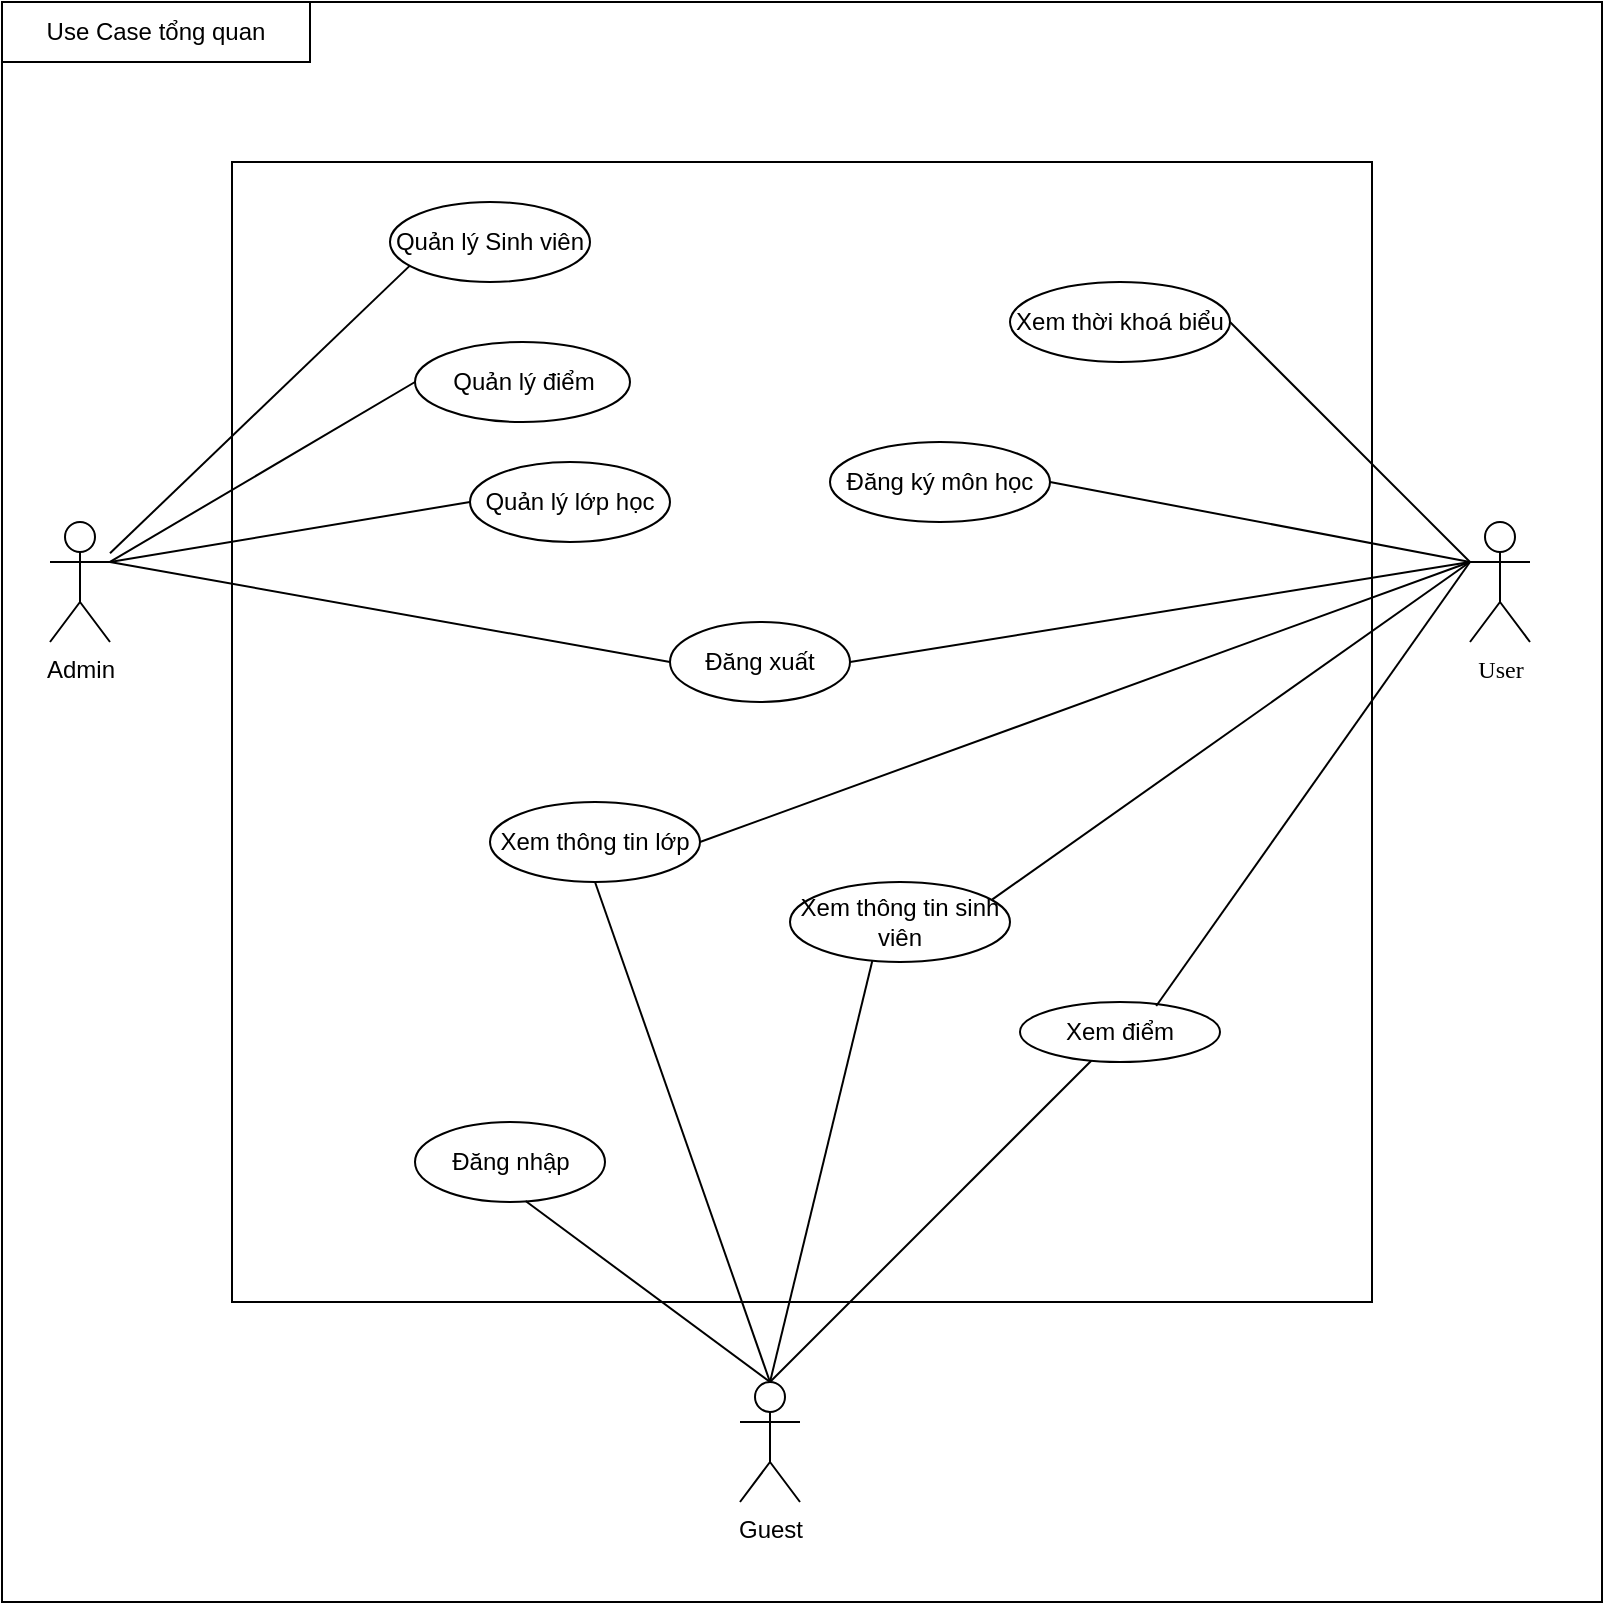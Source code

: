 <mxfile version="14.1.3" type="github">
  <diagram id="PffN_bsT8aRa2yTWeAjf" name="Page-1">
    <mxGraphModel dx="723" dy="1038" grid="1" gridSize="10" guides="1" tooltips="1" connect="1" arrows="1" fold="1" page="1" pageScale="1" pageWidth="850" pageHeight="1100" math="0" shadow="0">
      <root>
        <mxCell id="0" />
        <mxCell id="1" parent="0" />
        <mxCell id="FO0kSoWle8GfFxJRI_Om-18" value="" style="whiteSpace=wrap;html=1;aspect=fixed;" vertex="1" parent="1">
          <mxGeometry x="656" y="250" width="800" height="800" as="geometry" />
        </mxCell>
        <mxCell id="FO0kSoWle8GfFxJRI_Om-19" value="Admin" style="shape=umlActor;verticalLabelPosition=bottom;verticalAlign=top;html=1;outlineConnect=0;" vertex="1" parent="1">
          <mxGeometry x="680" y="510" width="30" height="60" as="geometry" />
        </mxCell>
        <mxCell id="FO0kSoWle8GfFxJRI_Om-20" value="" style="whiteSpace=wrap;html=1;aspect=fixed;" vertex="1" parent="1">
          <mxGeometry x="771" y="330" width="570" height="570" as="geometry" />
        </mxCell>
        <object label="User" id="FO0kSoWle8GfFxJRI_Om-21">
          <mxCell style="shape=umlActor;verticalLabelPosition=bottom;verticalAlign=top;html=1;outlineConnect=0;fontFamily=Times New Roman;" vertex="1" parent="1">
            <mxGeometry x="1390" y="510" width="30" height="60" as="geometry" />
          </mxCell>
        </object>
        <mxCell id="FO0kSoWle8GfFxJRI_Om-22" value="Đăng xuất" style="ellipse;whiteSpace=wrap;html=1;" vertex="1" parent="1">
          <mxGeometry x="990" y="560" width="90" height="40" as="geometry" />
        </mxCell>
        <mxCell id="FO0kSoWle8GfFxJRI_Om-23" value="" style="endArrow=none;html=1;entryX=0;entryY=0.5;entryDx=0;entryDy=0;" edge="1" parent="1" target="FO0kSoWle8GfFxJRI_Om-22">
          <mxGeometry width="50" height="50" relative="1" as="geometry">
            <mxPoint x="710" y="530" as="sourcePoint" />
            <mxPoint x="1250" y="630" as="targetPoint" />
          </mxGeometry>
        </mxCell>
        <mxCell id="FO0kSoWle8GfFxJRI_Om-24" value="" style="endArrow=none;html=1;exitX=1;exitY=0.5;exitDx=0;exitDy=0;entryX=0;entryY=0.333;entryDx=0;entryDy=0;entryPerimeter=0;" edge="1" parent="1" source="FO0kSoWle8GfFxJRI_Om-22" target="FO0kSoWle8GfFxJRI_Om-21">
          <mxGeometry width="50" height="50" relative="1" as="geometry">
            <mxPoint x="1200" y="680" as="sourcePoint" />
            <mxPoint x="1380" y="531" as="targetPoint" />
          </mxGeometry>
        </mxCell>
        <mxCell id="FO0kSoWle8GfFxJRI_Om-25" value="" style="endArrow=none;html=1;entryX=0.102;entryY=0.789;entryDx=0;entryDy=0;entryPerimeter=0;" edge="1" parent="1" source="FO0kSoWle8GfFxJRI_Om-19" target="FO0kSoWle8GfFxJRI_Om-28">
          <mxGeometry width="50" height="50" relative="1" as="geometry">
            <mxPoint x="710" y="526" as="sourcePoint" />
            <mxPoint x="830" y="510" as="targetPoint" />
          </mxGeometry>
        </mxCell>
        <mxCell id="FO0kSoWle8GfFxJRI_Om-26" value="Đăng nhập" style="ellipse;whiteSpace=wrap;html=1;" vertex="1" parent="1">
          <mxGeometry x="862.5" y="810" width="95" height="40" as="geometry" />
        </mxCell>
        <mxCell id="FO0kSoWle8GfFxJRI_Om-27" value="Guest" style="shape=umlActor;verticalLabelPosition=bottom;verticalAlign=top;html=1;outlineConnect=0;" vertex="1" parent="1">
          <mxGeometry x="1025" y="940" width="30" height="60" as="geometry" />
        </mxCell>
        <mxCell id="FO0kSoWle8GfFxJRI_Om-28" value="Quản lý Sinh viên" style="ellipse;whiteSpace=wrap;html=1;" vertex="1" parent="1">
          <mxGeometry x="850" y="350" width="100" height="40" as="geometry" />
        </mxCell>
        <mxCell id="FO0kSoWle8GfFxJRI_Om-29" value="Quản lý điểm" style="ellipse;whiteSpace=wrap;html=1;" vertex="1" parent="1">
          <mxGeometry x="862.5" y="420" width="107.5" height="40" as="geometry" />
        </mxCell>
        <mxCell id="FO0kSoWle8GfFxJRI_Om-30" value="Quản lý lớp học" style="ellipse;whiteSpace=wrap;html=1;" vertex="1" parent="1">
          <mxGeometry x="890" y="480" width="100" height="40" as="geometry" />
        </mxCell>
        <mxCell id="FO0kSoWle8GfFxJRI_Om-31" value="" style="endArrow=none;html=1;entryX=0.582;entryY=0.988;entryDx=0;entryDy=0;entryPerimeter=0;exitX=0.5;exitY=0;exitDx=0;exitDy=0;exitPerimeter=0;" edge="1" parent="1" source="FO0kSoWle8GfFxJRI_Om-27" target="FO0kSoWle8GfFxJRI_Om-26">
          <mxGeometry width="50" height="50" relative="1" as="geometry">
            <mxPoint x="1020" y="930" as="sourcePoint" />
            <mxPoint x="1090" y="760" as="targetPoint" />
          </mxGeometry>
        </mxCell>
        <mxCell id="FO0kSoWle8GfFxJRI_Om-32" value="Xem thông tin sinh viên" style="ellipse;whiteSpace=wrap;html=1;" vertex="1" parent="1">
          <mxGeometry x="1050" y="690" width="110" height="40" as="geometry" />
        </mxCell>
        <mxCell id="FO0kSoWle8GfFxJRI_Om-33" value="Xem thông tin lớp" style="ellipse;whiteSpace=wrap;html=1;" vertex="1" parent="1">
          <mxGeometry x="900" y="650" width="105" height="40" as="geometry" />
        </mxCell>
        <mxCell id="FO0kSoWle8GfFxJRI_Om-34" value="" style="endArrow=none;html=1;exitX=1;exitY=0.5;exitDx=0;exitDy=0;entryX=0;entryY=0.333;entryDx=0;entryDy=0;entryPerimeter=0;" edge="1" parent="1" source="FO0kSoWle8GfFxJRI_Om-33" target="FO0kSoWle8GfFxJRI_Om-21">
          <mxGeometry width="50" height="50" relative="1" as="geometry">
            <mxPoint x="1205.355" y="844.393" as="sourcePoint" />
            <mxPoint x="1100" y="630" as="targetPoint" />
          </mxGeometry>
        </mxCell>
        <mxCell id="FO0kSoWle8GfFxJRI_Om-35" value="" style="endArrow=none;html=1;entryX=0;entryY=0.5;entryDx=0;entryDy=0;exitX=1;exitY=0.333;exitDx=0;exitDy=0;exitPerimeter=0;" edge="1" parent="1" source="FO0kSoWle8GfFxJRI_Om-19" target="FO0kSoWle8GfFxJRI_Om-29">
          <mxGeometry width="50" height="50" relative="1" as="geometry">
            <mxPoint x="720" y="516.2" as="sourcePoint" />
            <mxPoint x="830" y="415" as="targetPoint" />
          </mxGeometry>
        </mxCell>
        <mxCell id="FO0kSoWle8GfFxJRI_Om-36" value="" style="endArrow=none;html=1;entryX=0;entryY=0.5;entryDx=0;entryDy=0;" edge="1" parent="1" target="FO0kSoWle8GfFxJRI_Om-30">
          <mxGeometry width="50" height="50" relative="1" as="geometry">
            <mxPoint x="710" y="530" as="sourcePoint" />
            <mxPoint x="925" y="465" as="targetPoint" />
          </mxGeometry>
        </mxCell>
        <mxCell id="FO0kSoWle8GfFxJRI_Om-37" value="" style="endArrow=none;html=1;exitX=0.92;exitY=0.217;exitDx=0;exitDy=0;exitPerimeter=0;" edge="1" parent="1" source="FO0kSoWle8GfFxJRI_Om-32">
          <mxGeometry width="50" height="50" relative="1" as="geometry">
            <mxPoint x="1174" y="700" as="sourcePoint" />
            <mxPoint x="1390" y="530" as="targetPoint" />
          </mxGeometry>
        </mxCell>
        <mxCell id="FO0kSoWle8GfFxJRI_Om-38" value="Xem điểm" style="ellipse;whiteSpace=wrap;html=1;" vertex="1" parent="1">
          <mxGeometry x="1165" y="750" width="100" height="30" as="geometry" />
        </mxCell>
        <mxCell id="FO0kSoWle8GfFxJRI_Om-39" value="" style="endArrow=none;html=1;exitX=0.681;exitY=0.067;exitDx=0;exitDy=0;exitPerimeter=0;" edge="1" parent="1" source="FO0kSoWle8GfFxJRI_Om-38">
          <mxGeometry width="50" height="50" relative="1" as="geometry">
            <mxPoint x="1110" y="710" as="sourcePoint" />
            <mxPoint x="1390" y="530" as="targetPoint" />
          </mxGeometry>
        </mxCell>
        <mxCell id="FO0kSoWle8GfFxJRI_Om-40" value="Đăng ký môn học" style="ellipse;whiteSpace=wrap;html=1;" vertex="1" parent="1">
          <mxGeometry x="1070" y="470" width="110" height="40" as="geometry" />
        </mxCell>
        <mxCell id="FO0kSoWle8GfFxJRI_Om-41" value="" style="endArrow=none;html=1;entryX=1;entryY=0.5;entryDx=0;entryDy=0;exitX=0;exitY=0.333;exitDx=0;exitDy=0;exitPerimeter=0;" edge="1" parent="1" source="FO0kSoWle8GfFxJRI_Om-21" target="FO0kSoWle8GfFxJRI_Om-40">
          <mxGeometry width="50" height="50" relative="1" as="geometry">
            <mxPoint x="1110" y="690" as="sourcePoint" />
            <mxPoint x="1160" y="640" as="targetPoint" />
          </mxGeometry>
        </mxCell>
        <mxCell id="FO0kSoWle8GfFxJRI_Om-42" value="Xem thời khoá biểu" style="ellipse;whiteSpace=wrap;html=1;" vertex="1" parent="1">
          <mxGeometry x="1160" y="390" width="110" height="40" as="geometry" />
        </mxCell>
        <mxCell id="FO0kSoWle8GfFxJRI_Om-43" value="" style="endArrow=none;html=1;exitX=1;exitY=0.5;exitDx=0;exitDy=0;entryX=0;entryY=0.333;entryDx=0;entryDy=0;entryPerimeter=0;" edge="1" parent="1" source="FO0kSoWle8GfFxJRI_Om-42" target="FO0kSoWle8GfFxJRI_Om-21">
          <mxGeometry width="50" height="50" relative="1" as="geometry">
            <mxPoint x="1110" y="690" as="sourcePoint" />
            <mxPoint x="1390" y="520" as="targetPoint" />
          </mxGeometry>
        </mxCell>
        <mxCell id="FO0kSoWle8GfFxJRI_Om-44" value="" style="endArrow=none;html=1;entryX=0.5;entryY=1;entryDx=0;entryDy=0;exitX=0.5;exitY=0;exitDx=0;exitDy=0;exitPerimeter=0;" edge="1" parent="1" target="FO0kSoWle8GfFxJRI_Om-33" source="FO0kSoWle8GfFxJRI_Om-27">
          <mxGeometry width="50" height="50" relative="1" as="geometry">
            <mxPoint x="1030" y="940" as="sourcePoint" />
            <mxPoint x="1160" y="640" as="targetPoint" />
          </mxGeometry>
        </mxCell>
        <mxCell id="FO0kSoWle8GfFxJRI_Om-45" value="" style="endArrow=none;html=1;exitX=0.374;exitY=0.988;exitDx=0;exitDy=0;exitPerimeter=0;" edge="1" parent="1" source="FO0kSoWle8GfFxJRI_Om-32">
          <mxGeometry width="50" height="50" relative="1" as="geometry">
            <mxPoint x="1110" y="690" as="sourcePoint" />
            <mxPoint x="1040" y="940" as="targetPoint" />
          </mxGeometry>
        </mxCell>
        <mxCell id="FO0kSoWle8GfFxJRI_Om-46" value="" style="endArrow=none;html=1;exitX=0.5;exitY=0;exitDx=0;exitDy=0;exitPerimeter=0;" edge="1" parent="1" source="FO0kSoWle8GfFxJRI_Om-27" target="FO0kSoWle8GfFxJRI_Om-38">
          <mxGeometry width="50" height="50" relative="1" as="geometry">
            <mxPoint x="1110" y="690" as="sourcePoint" />
            <mxPoint x="1160" y="640" as="targetPoint" />
          </mxGeometry>
        </mxCell>
        <mxCell id="FO0kSoWle8GfFxJRI_Om-47" value="Use Case tổng quan" style="rounded=0;whiteSpace=wrap;html=1;" vertex="1" parent="1">
          <mxGeometry x="656" y="250" width="154" height="30" as="geometry" />
        </mxCell>
      </root>
    </mxGraphModel>
  </diagram>
</mxfile>
